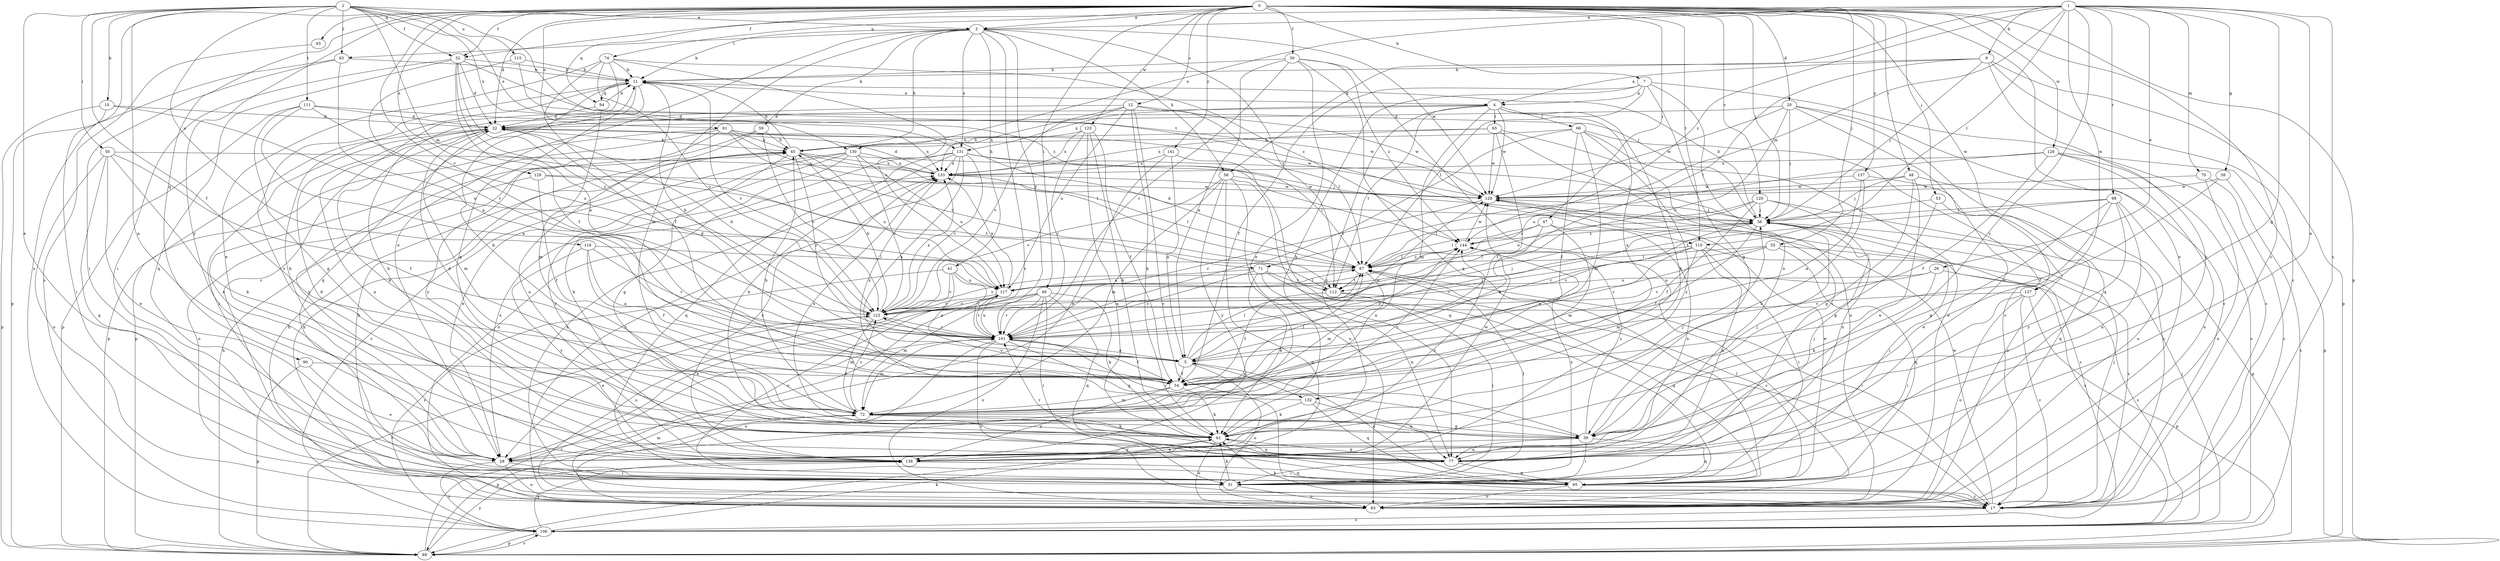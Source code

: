strict digraph  {
0;
1;
2;
3;
4;
5;
7;
9;
10;
11;
12;
17;
20;
22;
26;
28;
30;
32;
34;
38;
39;
41;
45;
47;
48;
49;
50;
51;
53;
55;
56;
58;
59;
61;
63;
65;
66;
67;
70;
71;
72;
74;
77;
81;
83;
89;
90;
93;
94;
95;
98;
101;
106;
110;
111;
112;
115;
116;
117;
120;
122;
123;
126;
127;
128;
129;
130;
131;
132;
133;
137;
138;
141;
144;
0 -> 3  [label=a];
0 -> 7  [label=b];
0 -> 12  [label=c];
0 -> 17  [label=c];
0 -> 20  [label=d];
0 -> 22  [label=d];
0 -> 30  [label=f];
0 -> 32  [label=f];
0 -> 47  [label=i];
0 -> 48  [label=i];
0 -> 49  [label=i];
0 -> 53  [label=j];
0 -> 55  [label=j];
0 -> 56  [label=j];
0 -> 74  [label=n];
0 -> 81  [label=o];
0 -> 83  [label=o];
0 -> 89  [label=p];
0 -> 90  [label=q];
0 -> 93  [label=q];
0 -> 94  [label=q];
0 -> 106  [label=s];
0 -> 110  [label=t];
0 -> 120  [label=v];
0 -> 122  [label=v];
0 -> 123  [label=w];
0 -> 126  [label=w];
0 -> 127  [label=w];
0 -> 129  [label=x];
0 -> 137  [label=y];
0 -> 138  [label=y];
0 -> 141  [label=z];
1 -> 3  [label=a];
1 -> 9  [label=b];
1 -> 17  [label=c];
1 -> 26  [label=e];
1 -> 32  [label=f];
1 -> 38  [label=g];
1 -> 39  [label=g];
1 -> 58  [label=k];
1 -> 70  [label=m];
1 -> 71  [label=m];
1 -> 77  [label=n];
1 -> 98  [label=r];
1 -> 110  [label=t];
1 -> 127  [label=w];
1 -> 130  [label=x];
1 -> 138  [label=y];
1 -> 144  [label=z];
2 -> 3  [label=a];
2 -> 10  [label=b];
2 -> 28  [label=e];
2 -> 32  [label=f];
2 -> 34  [label=f];
2 -> 50  [label=i];
2 -> 63  [label=l];
2 -> 71  [label=m];
2 -> 77  [label=n];
2 -> 110  [label=t];
2 -> 111  [label=t];
2 -> 115  [label=u];
2 -> 116  [label=u];
2 -> 130  [label=x];
2 -> 131  [label=x];
3 -> 11  [label=b];
3 -> 17  [label=c];
3 -> 28  [label=e];
3 -> 41  [label=h];
3 -> 45  [label=h];
3 -> 58  [label=k];
3 -> 59  [label=k];
3 -> 63  [label=l];
3 -> 72  [label=m];
3 -> 101  [label=r];
3 -> 112  [label=t];
3 -> 128  [label=w];
3 -> 131  [label=x];
4 -> 22  [label=d];
4 -> 61  [label=k];
4 -> 65  [label=l];
4 -> 66  [label=l];
4 -> 72  [label=m];
4 -> 112  [label=t];
4 -> 128  [label=w];
4 -> 131  [label=x];
4 -> 132  [label=x];
4 -> 138  [label=y];
5 -> 34  [label=f];
5 -> 67  [label=l];
5 -> 83  [label=o];
5 -> 128  [label=w];
5 -> 132  [label=x];
5 -> 144  [label=z];
7 -> 4  [label=a];
7 -> 34  [label=f];
7 -> 39  [label=g];
7 -> 61  [label=k];
7 -> 67  [label=l];
7 -> 77  [label=n];
7 -> 106  [label=s];
9 -> 4  [label=a];
9 -> 11  [label=b];
9 -> 17  [label=c];
9 -> 56  [label=j];
9 -> 89  [label=p];
9 -> 112  [label=t];
9 -> 138  [label=y];
10 -> 22  [label=d];
10 -> 51  [label=i];
10 -> 89  [label=p];
10 -> 117  [label=u];
11 -> 4  [label=a];
11 -> 39  [label=g];
11 -> 94  [label=q];
11 -> 95  [label=q];
11 -> 122  [label=v];
11 -> 138  [label=y];
12 -> 17  [label=c];
12 -> 22  [label=d];
12 -> 61  [label=k];
12 -> 67  [label=l];
12 -> 117  [label=u];
12 -> 122  [label=v];
12 -> 128  [label=w];
12 -> 133  [label=x];
17 -> 45  [label=h];
17 -> 56  [label=j];
17 -> 61  [label=k];
17 -> 67  [label=l];
17 -> 106  [label=s];
17 -> 117  [label=u];
17 -> 128  [label=w];
20 -> 17  [label=c];
20 -> 22  [label=d];
20 -> 56  [label=j];
20 -> 77  [label=n];
20 -> 95  [label=q];
20 -> 122  [label=v];
20 -> 128  [label=w];
22 -> 45  [label=h];
22 -> 51  [label=i];
22 -> 61  [label=k];
22 -> 72  [label=m];
22 -> 77  [label=n];
22 -> 89  [label=p];
26 -> 61  [label=k];
26 -> 106  [label=s];
26 -> 117  [label=u];
26 -> 122  [label=v];
28 -> 11  [label=b];
28 -> 51  [label=i];
28 -> 72  [label=m];
28 -> 83  [label=o];
28 -> 106  [label=s];
28 -> 133  [label=x];
28 -> 144  [label=z];
30 -> 5  [label=a];
30 -> 11  [label=b];
30 -> 28  [label=e];
30 -> 83  [label=o];
30 -> 95  [label=q];
30 -> 101  [label=r];
30 -> 144  [label=z];
32 -> 5  [label=a];
32 -> 11  [label=b];
32 -> 22  [label=d];
32 -> 34  [label=f];
32 -> 51  [label=i];
32 -> 56  [label=j];
32 -> 95  [label=q];
32 -> 122  [label=v];
34 -> 61  [label=k];
34 -> 67  [label=l];
34 -> 72  [label=m];
34 -> 122  [label=v];
34 -> 138  [label=y];
38 -> 34  [label=f];
38 -> 106  [label=s];
38 -> 128  [label=w];
39 -> 28  [label=e];
39 -> 51  [label=i];
39 -> 56  [label=j];
39 -> 77  [label=n];
39 -> 95  [label=q];
39 -> 101  [label=r];
39 -> 144  [label=z];
41 -> 5  [label=a];
41 -> 101  [label=r];
41 -> 106  [label=s];
41 -> 117  [label=u];
41 -> 122  [label=v];
45 -> 11  [label=b];
45 -> 39  [label=g];
45 -> 56  [label=j];
45 -> 101  [label=r];
45 -> 117  [label=u];
45 -> 133  [label=x];
47 -> 5  [label=a];
47 -> 67  [label=l];
47 -> 72  [label=m];
47 -> 77  [label=n];
47 -> 144  [label=z];
48 -> 28  [label=e];
48 -> 39  [label=g];
48 -> 56  [label=j];
48 -> 83  [label=o];
48 -> 128  [label=w];
49 -> 28  [label=e];
49 -> 51  [label=i];
49 -> 61  [label=k];
49 -> 72  [label=m];
49 -> 83  [label=o];
49 -> 95  [label=q];
49 -> 101  [label=r];
49 -> 122  [label=v];
50 -> 28  [label=e];
50 -> 34  [label=f];
50 -> 61  [label=k];
50 -> 83  [label=o];
50 -> 95  [label=q];
50 -> 133  [label=x];
51 -> 45  [label=h];
51 -> 61  [label=k];
51 -> 67  [label=l];
51 -> 83  [label=o];
51 -> 133  [label=x];
51 -> 144  [label=z];
53 -> 39  [label=g];
53 -> 56  [label=j];
53 -> 95  [label=q];
55 -> 17  [label=c];
55 -> 67  [label=l];
55 -> 95  [label=q];
55 -> 101  [label=r];
55 -> 122  [label=v];
56 -> 11  [label=b];
56 -> 34  [label=f];
56 -> 51  [label=i];
56 -> 101  [label=r];
56 -> 144  [label=z];
58 -> 72  [label=m];
58 -> 77  [label=n];
58 -> 83  [label=o];
58 -> 89  [label=p];
58 -> 122  [label=v];
58 -> 128  [label=w];
58 -> 138  [label=y];
59 -> 45  [label=h];
59 -> 77  [label=n];
59 -> 122  [label=v];
59 -> 138  [label=y];
61 -> 56  [label=j];
61 -> 77  [label=n];
61 -> 83  [label=o];
61 -> 133  [label=x];
61 -> 138  [label=y];
63 -> 5  [label=a];
63 -> 11  [label=b];
63 -> 51  [label=i];
63 -> 89  [label=p];
65 -> 34  [label=f];
65 -> 45  [label=h];
65 -> 51  [label=i];
65 -> 83  [label=o];
65 -> 128  [label=w];
65 -> 133  [label=x];
66 -> 17  [label=c];
66 -> 34  [label=f];
66 -> 45  [label=h];
66 -> 72  [label=m];
66 -> 83  [label=o];
66 -> 101  [label=r];
66 -> 138  [label=y];
67 -> 22  [label=d];
67 -> 72  [label=m];
67 -> 112  [label=t];
67 -> 117  [label=u];
67 -> 144  [label=z];
70 -> 17  [label=c];
70 -> 83  [label=o];
70 -> 128  [label=w];
71 -> 17  [label=c];
71 -> 61  [label=k];
71 -> 77  [label=n];
71 -> 101  [label=r];
71 -> 112  [label=t];
71 -> 122  [label=v];
72 -> 11  [label=b];
72 -> 22  [label=d];
72 -> 39  [label=g];
72 -> 45  [label=h];
72 -> 61  [label=k];
72 -> 89  [label=p];
72 -> 122  [label=v];
72 -> 144  [label=z];
74 -> 11  [label=b];
74 -> 17  [label=c];
74 -> 28  [label=e];
74 -> 34  [label=f];
74 -> 117  [label=u];
74 -> 122  [label=v];
74 -> 144  [label=z];
77 -> 11  [label=b];
77 -> 51  [label=i];
77 -> 56  [label=j];
77 -> 61  [label=k];
77 -> 95  [label=q];
77 -> 101  [label=r];
81 -> 28  [label=e];
81 -> 45  [label=h];
81 -> 67  [label=l];
81 -> 89  [label=p];
81 -> 112  [label=t];
81 -> 128  [label=w];
81 -> 133  [label=x];
81 -> 138  [label=y];
83 -> 45  [label=h];
89 -> 45  [label=h];
89 -> 101  [label=r];
89 -> 106  [label=s];
89 -> 122  [label=v];
89 -> 138  [label=y];
90 -> 28  [label=e];
90 -> 34  [label=f];
90 -> 89  [label=p];
93 -> 106  [label=s];
94 -> 11  [label=b];
94 -> 22  [label=d];
94 -> 72  [label=m];
95 -> 5  [label=a];
95 -> 17  [label=c];
95 -> 67  [label=l];
95 -> 83  [label=o];
95 -> 117  [label=u];
95 -> 128  [label=w];
98 -> 28  [label=e];
98 -> 39  [label=g];
98 -> 56  [label=j];
98 -> 77  [label=n];
98 -> 89  [label=p];
98 -> 112  [label=t];
98 -> 138  [label=y];
101 -> 5  [label=a];
101 -> 11  [label=b];
101 -> 17  [label=c];
101 -> 22  [label=d];
101 -> 34  [label=f];
101 -> 39  [label=g];
101 -> 56  [label=j];
101 -> 72  [label=m];
101 -> 83  [label=o];
101 -> 117  [label=u];
106 -> 56  [label=j];
106 -> 61  [label=k];
106 -> 89  [label=p];
106 -> 138  [label=y];
110 -> 5  [label=a];
110 -> 51  [label=i];
110 -> 67  [label=l];
110 -> 72  [label=m];
110 -> 77  [label=n];
110 -> 101  [label=r];
110 -> 106  [label=s];
111 -> 5  [label=a];
111 -> 22  [label=d];
111 -> 39  [label=g];
111 -> 89  [label=p];
111 -> 117  [label=u];
111 -> 128  [label=w];
112 -> 34  [label=f];
112 -> 51  [label=i];
112 -> 95  [label=q];
115 -> 11  [label=b];
115 -> 101  [label=r];
115 -> 144  [label=z];
116 -> 5  [label=a];
116 -> 34  [label=f];
116 -> 67  [label=l];
116 -> 101  [label=r];
116 -> 138  [label=y];
117 -> 67  [label=l];
117 -> 101  [label=r];
117 -> 122  [label=v];
117 -> 133  [label=x];
120 -> 34  [label=f];
120 -> 56  [label=j];
120 -> 67  [label=l];
120 -> 77  [label=n];
120 -> 83  [label=o];
120 -> 117  [label=u];
122 -> 22  [label=d];
122 -> 28  [label=e];
122 -> 45  [label=h];
122 -> 56  [label=j];
122 -> 72  [label=m];
122 -> 101  [label=r];
122 -> 133  [label=x];
123 -> 34  [label=f];
123 -> 45  [label=h];
123 -> 61  [label=k];
123 -> 95  [label=q];
123 -> 101  [label=r];
123 -> 133  [label=x];
126 -> 34  [label=f];
126 -> 83  [label=o];
126 -> 89  [label=p];
126 -> 106  [label=s];
126 -> 117  [label=u];
126 -> 133  [label=x];
127 -> 17  [label=c];
127 -> 51  [label=i];
127 -> 83  [label=o];
127 -> 89  [label=p];
127 -> 122  [label=v];
128 -> 56  [label=j];
128 -> 101  [label=r];
128 -> 106  [label=s];
129 -> 34  [label=f];
129 -> 83  [label=o];
129 -> 112  [label=t];
129 -> 128  [label=w];
130 -> 28  [label=e];
130 -> 56  [label=j];
130 -> 61  [label=k];
130 -> 106  [label=s];
130 -> 117  [label=u];
130 -> 122  [label=v];
130 -> 133  [label=x];
130 -> 138  [label=y];
131 -> 5  [label=a];
131 -> 17  [label=c];
131 -> 56  [label=j];
131 -> 61  [label=k];
131 -> 67  [label=l];
131 -> 83  [label=o];
131 -> 95  [label=q];
131 -> 122  [label=v];
131 -> 133  [label=x];
132 -> 61  [label=k];
132 -> 77  [label=n];
132 -> 95  [label=q];
132 -> 133  [label=x];
133 -> 22  [label=d];
133 -> 67  [label=l];
133 -> 128  [label=w];
137 -> 5  [label=a];
137 -> 17  [label=c];
137 -> 61  [label=k];
137 -> 128  [label=w];
138 -> 22  [label=d];
138 -> 95  [label=q];
138 -> 128  [label=w];
138 -> 133  [label=x];
141 -> 5  [label=a];
141 -> 28  [label=e];
141 -> 95  [label=q];
141 -> 133  [label=x];
144 -> 67  [label=l];
144 -> 128  [label=w];
}
